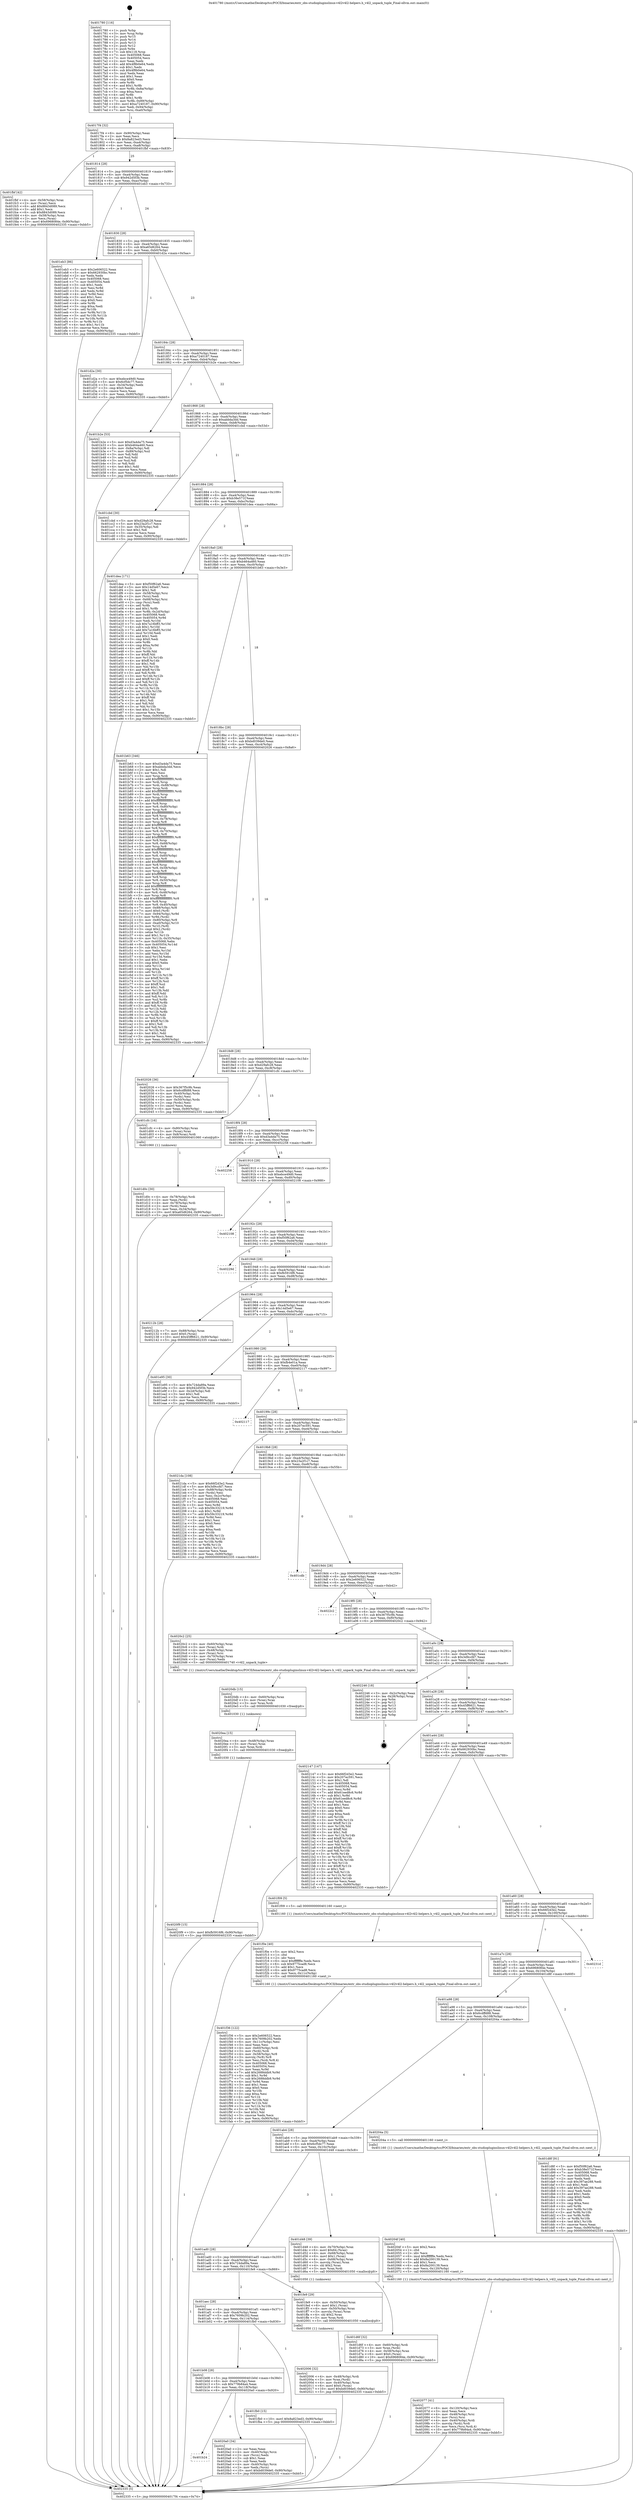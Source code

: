 digraph "0x401780" {
  label = "0x401780 (/mnt/c/Users/mathe/Desktop/tcc/POCII/binaries/extr_obs-studiopluginslinux-v4l2v4l2-helpers.h_v4l2_unpack_tuple_Final-ollvm.out::main(0))"
  labelloc = "t"
  node[shape=record]

  Entry [label="",width=0.3,height=0.3,shape=circle,fillcolor=black,style=filled]
  "0x4017f4" [label="{
     0x4017f4 [32]\l
     | [instrs]\l
     &nbsp;&nbsp;0x4017f4 \<+6\>: mov -0x90(%rbp),%eax\l
     &nbsp;&nbsp;0x4017fa \<+2\>: mov %eax,%ecx\l
     &nbsp;&nbsp;0x4017fc \<+6\>: sub $0x8a823ed3,%ecx\l
     &nbsp;&nbsp;0x401802 \<+6\>: mov %eax,-0xa4(%rbp)\l
     &nbsp;&nbsp;0x401808 \<+6\>: mov %ecx,-0xa8(%rbp)\l
     &nbsp;&nbsp;0x40180e \<+6\>: je 0000000000401fbf \<main+0x83f\>\l
  }"]
  "0x401fbf" [label="{
     0x401fbf [42]\l
     | [instrs]\l
     &nbsp;&nbsp;0x401fbf \<+4\>: mov -0x58(%rbp),%rax\l
     &nbsp;&nbsp;0x401fc3 \<+2\>: mov (%rax),%ecx\l
     &nbsp;&nbsp;0x401fc5 \<+6\>: add $0x8843d089,%ecx\l
     &nbsp;&nbsp;0x401fcb \<+3\>: add $0x1,%ecx\l
     &nbsp;&nbsp;0x401fce \<+6\>: sub $0x8843d089,%ecx\l
     &nbsp;&nbsp;0x401fd4 \<+4\>: mov -0x58(%rbp),%rax\l
     &nbsp;&nbsp;0x401fd8 \<+2\>: mov %ecx,(%rax)\l
     &nbsp;&nbsp;0x401fda \<+10\>: movl $0x6968084e,-0x90(%rbp)\l
     &nbsp;&nbsp;0x401fe4 \<+5\>: jmp 0000000000402335 \<main+0xbb5\>\l
  }"]
  "0x401814" [label="{
     0x401814 [28]\l
     | [instrs]\l
     &nbsp;&nbsp;0x401814 \<+5\>: jmp 0000000000401819 \<main+0x99\>\l
     &nbsp;&nbsp;0x401819 \<+6\>: mov -0xa4(%rbp),%eax\l
     &nbsp;&nbsp;0x40181f \<+5\>: sub $0x942d5f3b,%eax\l
     &nbsp;&nbsp;0x401824 \<+6\>: mov %eax,-0xac(%rbp)\l
     &nbsp;&nbsp;0x40182a \<+6\>: je 0000000000401eb3 \<main+0x733\>\l
  }"]
  Exit [label="",width=0.3,height=0.3,shape=circle,fillcolor=black,style=filled,peripheries=2]
  "0x401eb3" [label="{
     0x401eb3 [86]\l
     | [instrs]\l
     &nbsp;&nbsp;0x401eb3 \<+5\>: mov $0x2e606522,%eax\l
     &nbsp;&nbsp;0x401eb8 \<+5\>: mov $0x662930bc,%ecx\l
     &nbsp;&nbsp;0x401ebd \<+2\>: xor %edx,%edx\l
     &nbsp;&nbsp;0x401ebf \<+7\>: mov 0x405068,%esi\l
     &nbsp;&nbsp;0x401ec6 \<+7\>: mov 0x405054,%edi\l
     &nbsp;&nbsp;0x401ecd \<+3\>: sub $0x1,%edx\l
     &nbsp;&nbsp;0x401ed0 \<+3\>: mov %esi,%r8d\l
     &nbsp;&nbsp;0x401ed3 \<+3\>: add %edx,%r8d\l
     &nbsp;&nbsp;0x401ed6 \<+4\>: imul %r8d,%esi\l
     &nbsp;&nbsp;0x401eda \<+3\>: and $0x1,%esi\l
     &nbsp;&nbsp;0x401edd \<+3\>: cmp $0x0,%esi\l
     &nbsp;&nbsp;0x401ee0 \<+4\>: sete %r9b\l
     &nbsp;&nbsp;0x401ee4 \<+3\>: cmp $0xa,%edi\l
     &nbsp;&nbsp;0x401ee7 \<+4\>: setl %r10b\l
     &nbsp;&nbsp;0x401eeb \<+3\>: mov %r9b,%r11b\l
     &nbsp;&nbsp;0x401eee \<+3\>: and %r10b,%r11b\l
     &nbsp;&nbsp;0x401ef1 \<+3\>: xor %r10b,%r9b\l
     &nbsp;&nbsp;0x401ef4 \<+3\>: or %r9b,%r11b\l
     &nbsp;&nbsp;0x401ef7 \<+4\>: test $0x1,%r11b\l
     &nbsp;&nbsp;0x401efb \<+3\>: cmovne %ecx,%eax\l
     &nbsp;&nbsp;0x401efe \<+6\>: mov %eax,-0x90(%rbp)\l
     &nbsp;&nbsp;0x401f04 \<+5\>: jmp 0000000000402335 \<main+0xbb5\>\l
  }"]
  "0x401830" [label="{
     0x401830 [28]\l
     | [instrs]\l
     &nbsp;&nbsp;0x401830 \<+5\>: jmp 0000000000401835 \<main+0xb5\>\l
     &nbsp;&nbsp;0x401835 \<+6\>: mov -0xa4(%rbp),%eax\l
     &nbsp;&nbsp;0x40183b \<+5\>: sub $0xa65d6264,%eax\l
     &nbsp;&nbsp;0x401840 \<+6\>: mov %eax,-0xb0(%rbp)\l
     &nbsp;&nbsp;0x401846 \<+6\>: je 0000000000401d2a \<main+0x5aa\>\l
  }"]
  "0x4020f9" [label="{
     0x4020f9 [15]\l
     | [instrs]\l
     &nbsp;&nbsp;0x4020f9 \<+10\>: movl $0xfb5916f6,-0x90(%rbp)\l
     &nbsp;&nbsp;0x402103 \<+5\>: jmp 0000000000402335 \<main+0xbb5\>\l
  }"]
  "0x401d2a" [label="{
     0x401d2a [30]\l
     | [instrs]\l
     &nbsp;&nbsp;0x401d2a \<+5\>: mov $0xebce49d0,%eax\l
     &nbsp;&nbsp;0x401d2f \<+5\>: mov $0x6cf5dc77,%ecx\l
     &nbsp;&nbsp;0x401d34 \<+3\>: mov -0x34(%rbp),%edx\l
     &nbsp;&nbsp;0x401d37 \<+3\>: cmp $0x0,%edx\l
     &nbsp;&nbsp;0x401d3a \<+3\>: cmove %ecx,%eax\l
     &nbsp;&nbsp;0x401d3d \<+6\>: mov %eax,-0x90(%rbp)\l
     &nbsp;&nbsp;0x401d43 \<+5\>: jmp 0000000000402335 \<main+0xbb5\>\l
  }"]
  "0x40184c" [label="{
     0x40184c [28]\l
     | [instrs]\l
     &nbsp;&nbsp;0x40184c \<+5\>: jmp 0000000000401851 \<main+0xd1\>\l
     &nbsp;&nbsp;0x401851 \<+6\>: mov -0xa4(%rbp),%eax\l
     &nbsp;&nbsp;0x401857 \<+5\>: sub $0xa7240187,%eax\l
     &nbsp;&nbsp;0x40185c \<+6\>: mov %eax,-0xb4(%rbp)\l
     &nbsp;&nbsp;0x401862 \<+6\>: je 0000000000401b2e \<main+0x3ae\>\l
  }"]
  "0x4020ea" [label="{
     0x4020ea [15]\l
     | [instrs]\l
     &nbsp;&nbsp;0x4020ea \<+4\>: mov -0x48(%rbp),%rax\l
     &nbsp;&nbsp;0x4020ee \<+3\>: mov (%rax),%rax\l
     &nbsp;&nbsp;0x4020f1 \<+3\>: mov %rax,%rdi\l
     &nbsp;&nbsp;0x4020f4 \<+5\>: call 0000000000401030 \<free@plt\>\l
     | [calls]\l
     &nbsp;&nbsp;0x401030 \{1\} (unknown)\l
  }"]
  "0x401b2e" [label="{
     0x401b2e [53]\l
     | [instrs]\l
     &nbsp;&nbsp;0x401b2e \<+5\>: mov $0xd3a4da75,%eax\l
     &nbsp;&nbsp;0x401b33 \<+5\>: mov $0xb464a460,%ecx\l
     &nbsp;&nbsp;0x401b38 \<+6\>: mov -0x8a(%rbp),%dl\l
     &nbsp;&nbsp;0x401b3e \<+7\>: mov -0x89(%rbp),%sil\l
     &nbsp;&nbsp;0x401b45 \<+3\>: mov %dl,%dil\l
     &nbsp;&nbsp;0x401b48 \<+3\>: and %sil,%dil\l
     &nbsp;&nbsp;0x401b4b \<+3\>: xor %sil,%dl\l
     &nbsp;&nbsp;0x401b4e \<+3\>: or %dl,%dil\l
     &nbsp;&nbsp;0x401b51 \<+4\>: test $0x1,%dil\l
     &nbsp;&nbsp;0x401b55 \<+3\>: cmovne %ecx,%eax\l
     &nbsp;&nbsp;0x401b58 \<+6\>: mov %eax,-0x90(%rbp)\l
     &nbsp;&nbsp;0x401b5e \<+5\>: jmp 0000000000402335 \<main+0xbb5\>\l
  }"]
  "0x401868" [label="{
     0x401868 [28]\l
     | [instrs]\l
     &nbsp;&nbsp;0x401868 \<+5\>: jmp 000000000040186d \<main+0xed\>\l
     &nbsp;&nbsp;0x40186d \<+6\>: mov -0xa4(%rbp),%eax\l
     &nbsp;&nbsp;0x401873 \<+5\>: sub $0xabbda3dd,%eax\l
     &nbsp;&nbsp;0x401878 \<+6\>: mov %eax,-0xb8(%rbp)\l
     &nbsp;&nbsp;0x40187e \<+6\>: je 0000000000401cbd \<main+0x53d\>\l
  }"]
  "0x402335" [label="{
     0x402335 [5]\l
     | [instrs]\l
     &nbsp;&nbsp;0x402335 \<+5\>: jmp 00000000004017f4 \<main+0x74\>\l
  }"]
  "0x401780" [label="{
     0x401780 [116]\l
     | [instrs]\l
     &nbsp;&nbsp;0x401780 \<+1\>: push %rbp\l
     &nbsp;&nbsp;0x401781 \<+3\>: mov %rsp,%rbp\l
     &nbsp;&nbsp;0x401784 \<+2\>: push %r15\l
     &nbsp;&nbsp;0x401786 \<+2\>: push %r14\l
     &nbsp;&nbsp;0x401788 \<+2\>: push %r13\l
     &nbsp;&nbsp;0x40178a \<+2\>: push %r12\l
     &nbsp;&nbsp;0x40178c \<+1\>: push %rbx\l
     &nbsp;&nbsp;0x40178d \<+7\>: sub $0x118,%rsp\l
     &nbsp;&nbsp;0x401794 \<+7\>: mov 0x405068,%eax\l
     &nbsp;&nbsp;0x40179b \<+7\>: mov 0x405054,%ecx\l
     &nbsp;&nbsp;0x4017a2 \<+2\>: mov %eax,%edx\l
     &nbsp;&nbsp;0x4017a4 \<+6\>: add $0x4f8b0e64,%edx\l
     &nbsp;&nbsp;0x4017aa \<+3\>: sub $0x1,%edx\l
     &nbsp;&nbsp;0x4017ad \<+6\>: sub $0x4f8b0e64,%edx\l
     &nbsp;&nbsp;0x4017b3 \<+3\>: imul %edx,%eax\l
     &nbsp;&nbsp;0x4017b6 \<+3\>: and $0x1,%eax\l
     &nbsp;&nbsp;0x4017b9 \<+3\>: cmp $0x0,%eax\l
     &nbsp;&nbsp;0x4017bc \<+4\>: sete %r8b\l
     &nbsp;&nbsp;0x4017c0 \<+4\>: and $0x1,%r8b\l
     &nbsp;&nbsp;0x4017c4 \<+7\>: mov %r8b,-0x8a(%rbp)\l
     &nbsp;&nbsp;0x4017cb \<+3\>: cmp $0xa,%ecx\l
     &nbsp;&nbsp;0x4017ce \<+4\>: setl %r8b\l
     &nbsp;&nbsp;0x4017d2 \<+4\>: and $0x1,%r8b\l
     &nbsp;&nbsp;0x4017d6 \<+7\>: mov %r8b,-0x89(%rbp)\l
     &nbsp;&nbsp;0x4017dd \<+10\>: movl $0xa7240187,-0x90(%rbp)\l
     &nbsp;&nbsp;0x4017e7 \<+6\>: mov %edi,-0x94(%rbp)\l
     &nbsp;&nbsp;0x4017ed \<+7\>: mov %rsi,-0xa0(%rbp)\l
  }"]
  "0x4020db" [label="{
     0x4020db [15]\l
     | [instrs]\l
     &nbsp;&nbsp;0x4020db \<+4\>: mov -0x60(%rbp),%rax\l
     &nbsp;&nbsp;0x4020df \<+3\>: mov (%rax),%rax\l
     &nbsp;&nbsp;0x4020e2 \<+3\>: mov %rax,%rdi\l
     &nbsp;&nbsp;0x4020e5 \<+5\>: call 0000000000401030 \<free@plt\>\l
     | [calls]\l
     &nbsp;&nbsp;0x401030 \{1\} (unknown)\l
  }"]
  "0x401cbd" [label="{
     0x401cbd [30]\l
     | [instrs]\l
     &nbsp;&nbsp;0x401cbd \<+5\>: mov $0xd29afc28,%eax\l
     &nbsp;&nbsp;0x401cc2 \<+5\>: mov $0x23a2f1c7,%ecx\l
     &nbsp;&nbsp;0x401cc7 \<+3\>: mov -0x35(%rbp),%dl\l
     &nbsp;&nbsp;0x401cca \<+3\>: test $0x1,%dl\l
     &nbsp;&nbsp;0x401ccd \<+3\>: cmovne %ecx,%eax\l
     &nbsp;&nbsp;0x401cd0 \<+6\>: mov %eax,-0x90(%rbp)\l
     &nbsp;&nbsp;0x401cd6 \<+5\>: jmp 0000000000402335 \<main+0xbb5\>\l
  }"]
  "0x401884" [label="{
     0x401884 [28]\l
     | [instrs]\l
     &nbsp;&nbsp;0x401884 \<+5\>: jmp 0000000000401889 \<main+0x109\>\l
     &nbsp;&nbsp;0x401889 \<+6\>: mov -0xa4(%rbp),%eax\l
     &nbsp;&nbsp;0x40188f \<+5\>: sub $0xb38e571f,%eax\l
     &nbsp;&nbsp;0x401894 \<+6\>: mov %eax,-0xbc(%rbp)\l
     &nbsp;&nbsp;0x40189a \<+6\>: je 0000000000401dea \<main+0x66a\>\l
  }"]
  "0x401b24" [label="{
     0x401b24\l
  }", style=dashed]
  "0x401dea" [label="{
     0x401dea [171]\l
     | [instrs]\l
     &nbsp;&nbsp;0x401dea \<+5\>: mov $0xf50f62a6,%eax\l
     &nbsp;&nbsp;0x401def \<+5\>: mov $0x14d5e67,%ecx\l
     &nbsp;&nbsp;0x401df4 \<+2\>: mov $0x1,%dl\l
     &nbsp;&nbsp;0x401df6 \<+4\>: mov -0x58(%rbp),%rsi\l
     &nbsp;&nbsp;0x401dfa \<+2\>: mov (%rsi),%edi\l
     &nbsp;&nbsp;0x401dfc \<+4\>: mov -0x68(%rbp),%rsi\l
     &nbsp;&nbsp;0x401e00 \<+2\>: cmp (%rsi),%edi\l
     &nbsp;&nbsp;0x401e02 \<+4\>: setl %r8b\l
     &nbsp;&nbsp;0x401e06 \<+4\>: and $0x1,%r8b\l
     &nbsp;&nbsp;0x401e0a \<+4\>: mov %r8b,-0x2d(%rbp)\l
     &nbsp;&nbsp;0x401e0e \<+7\>: mov 0x405068,%edi\l
     &nbsp;&nbsp;0x401e15 \<+8\>: mov 0x405054,%r9d\l
     &nbsp;&nbsp;0x401e1d \<+3\>: mov %edi,%r10d\l
     &nbsp;&nbsp;0x401e20 \<+7\>: sub $0x7a16bff3,%r10d\l
     &nbsp;&nbsp;0x401e27 \<+4\>: sub $0x1,%r10d\l
     &nbsp;&nbsp;0x401e2b \<+7\>: add $0x7a16bff3,%r10d\l
     &nbsp;&nbsp;0x401e32 \<+4\>: imul %r10d,%edi\l
     &nbsp;&nbsp;0x401e36 \<+3\>: and $0x1,%edi\l
     &nbsp;&nbsp;0x401e39 \<+3\>: cmp $0x0,%edi\l
     &nbsp;&nbsp;0x401e3c \<+4\>: sete %r8b\l
     &nbsp;&nbsp;0x401e40 \<+4\>: cmp $0xa,%r9d\l
     &nbsp;&nbsp;0x401e44 \<+4\>: setl %r11b\l
     &nbsp;&nbsp;0x401e48 \<+3\>: mov %r8b,%bl\l
     &nbsp;&nbsp;0x401e4b \<+3\>: xor $0xff,%bl\l
     &nbsp;&nbsp;0x401e4e \<+3\>: mov %r11b,%r14b\l
     &nbsp;&nbsp;0x401e51 \<+4\>: xor $0xff,%r14b\l
     &nbsp;&nbsp;0x401e55 \<+3\>: xor $0x1,%dl\l
     &nbsp;&nbsp;0x401e58 \<+3\>: mov %bl,%r15b\l
     &nbsp;&nbsp;0x401e5b \<+4\>: and $0xff,%r15b\l
     &nbsp;&nbsp;0x401e5f \<+3\>: and %dl,%r8b\l
     &nbsp;&nbsp;0x401e62 \<+3\>: mov %r14b,%r12b\l
     &nbsp;&nbsp;0x401e65 \<+4\>: and $0xff,%r12b\l
     &nbsp;&nbsp;0x401e69 \<+3\>: and %dl,%r11b\l
     &nbsp;&nbsp;0x401e6c \<+3\>: or %r8b,%r15b\l
     &nbsp;&nbsp;0x401e6f \<+3\>: or %r11b,%r12b\l
     &nbsp;&nbsp;0x401e72 \<+3\>: xor %r12b,%r15b\l
     &nbsp;&nbsp;0x401e75 \<+3\>: or %r14b,%bl\l
     &nbsp;&nbsp;0x401e78 \<+3\>: xor $0xff,%bl\l
     &nbsp;&nbsp;0x401e7b \<+3\>: or $0x1,%dl\l
     &nbsp;&nbsp;0x401e7e \<+2\>: and %dl,%bl\l
     &nbsp;&nbsp;0x401e80 \<+3\>: or %bl,%r15b\l
     &nbsp;&nbsp;0x401e83 \<+4\>: test $0x1,%r15b\l
     &nbsp;&nbsp;0x401e87 \<+3\>: cmovne %ecx,%eax\l
     &nbsp;&nbsp;0x401e8a \<+6\>: mov %eax,-0x90(%rbp)\l
     &nbsp;&nbsp;0x401e90 \<+5\>: jmp 0000000000402335 \<main+0xbb5\>\l
  }"]
  "0x4018a0" [label="{
     0x4018a0 [28]\l
     | [instrs]\l
     &nbsp;&nbsp;0x4018a0 \<+5\>: jmp 00000000004018a5 \<main+0x125\>\l
     &nbsp;&nbsp;0x4018a5 \<+6\>: mov -0xa4(%rbp),%eax\l
     &nbsp;&nbsp;0x4018ab \<+5\>: sub $0xb464a460,%eax\l
     &nbsp;&nbsp;0x4018b0 \<+6\>: mov %eax,-0xc0(%rbp)\l
     &nbsp;&nbsp;0x4018b6 \<+6\>: je 0000000000401b63 \<main+0x3e3\>\l
  }"]
  "0x4020a0" [label="{
     0x4020a0 [34]\l
     | [instrs]\l
     &nbsp;&nbsp;0x4020a0 \<+2\>: xor %eax,%eax\l
     &nbsp;&nbsp;0x4020a2 \<+4\>: mov -0x40(%rbp),%rcx\l
     &nbsp;&nbsp;0x4020a6 \<+2\>: mov (%rcx),%edx\l
     &nbsp;&nbsp;0x4020a8 \<+3\>: sub $0x1,%eax\l
     &nbsp;&nbsp;0x4020ab \<+2\>: sub %eax,%edx\l
     &nbsp;&nbsp;0x4020ad \<+4\>: mov -0x40(%rbp),%rcx\l
     &nbsp;&nbsp;0x4020b1 \<+2\>: mov %edx,(%rcx)\l
     &nbsp;&nbsp;0x4020b3 \<+10\>: movl $0xbd039de0,-0x90(%rbp)\l
     &nbsp;&nbsp;0x4020bd \<+5\>: jmp 0000000000402335 \<main+0xbb5\>\l
  }"]
  "0x401b63" [label="{
     0x401b63 [346]\l
     | [instrs]\l
     &nbsp;&nbsp;0x401b63 \<+5\>: mov $0xd3a4da75,%eax\l
     &nbsp;&nbsp;0x401b68 \<+5\>: mov $0xabbda3dd,%ecx\l
     &nbsp;&nbsp;0x401b6d \<+2\>: mov $0x1,%dl\l
     &nbsp;&nbsp;0x401b6f \<+2\>: xor %esi,%esi\l
     &nbsp;&nbsp;0x401b71 \<+3\>: mov %rsp,%rdi\l
     &nbsp;&nbsp;0x401b74 \<+4\>: add $0xfffffffffffffff0,%rdi\l
     &nbsp;&nbsp;0x401b78 \<+3\>: mov %rdi,%rsp\l
     &nbsp;&nbsp;0x401b7b \<+7\>: mov %rdi,-0x88(%rbp)\l
     &nbsp;&nbsp;0x401b82 \<+3\>: mov %rsp,%rdi\l
     &nbsp;&nbsp;0x401b85 \<+4\>: add $0xfffffffffffffff0,%rdi\l
     &nbsp;&nbsp;0x401b89 \<+3\>: mov %rdi,%rsp\l
     &nbsp;&nbsp;0x401b8c \<+3\>: mov %rsp,%r8\l
     &nbsp;&nbsp;0x401b8f \<+4\>: add $0xfffffffffffffff0,%r8\l
     &nbsp;&nbsp;0x401b93 \<+3\>: mov %r8,%rsp\l
     &nbsp;&nbsp;0x401b96 \<+4\>: mov %r8,-0x80(%rbp)\l
     &nbsp;&nbsp;0x401b9a \<+3\>: mov %rsp,%r8\l
     &nbsp;&nbsp;0x401b9d \<+4\>: add $0xfffffffffffffff0,%r8\l
     &nbsp;&nbsp;0x401ba1 \<+3\>: mov %r8,%rsp\l
     &nbsp;&nbsp;0x401ba4 \<+4\>: mov %r8,-0x78(%rbp)\l
     &nbsp;&nbsp;0x401ba8 \<+3\>: mov %rsp,%r8\l
     &nbsp;&nbsp;0x401bab \<+4\>: add $0xfffffffffffffff0,%r8\l
     &nbsp;&nbsp;0x401baf \<+3\>: mov %r8,%rsp\l
     &nbsp;&nbsp;0x401bb2 \<+4\>: mov %r8,-0x70(%rbp)\l
     &nbsp;&nbsp;0x401bb6 \<+3\>: mov %rsp,%r8\l
     &nbsp;&nbsp;0x401bb9 \<+4\>: add $0xfffffffffffffff0,%r8\l
     &nbsp;&nbsp;0x401bbd \<+3\>: mov %r8,%rsp\l
     &nbsp;&nbsp;0x401bc0 \<+4\>: mov %r8,-0x68(%rbp)\l
     &nbsp;&nbsp;0x401bc4 \<+3\>: mov %rsp,%r8\l
     &nbsp;&nbsp;0x401bc7 \<+4\>: add $0xfffffffffffffff0,%r8\l
     &nbsp;&nbsp;0x401bcb \<+3\>: mov %r8,%rsp\l
     &nbsp;&nbsp;0x401bce \<+4\>: mov %r8,-0x60(%rbp)\l
     &nbsp;&nbsp;0x401bd2 \<+3\>: mov %rsp,%r8\l
     &nbsp;&nbsp;0x401bd5 \<+4\>: add $0xfffffffffffffff0,%r8\l
     &nbsp;&nbsp;0x401bd9 \<+3\>: mov %r8,%rsp\l
     &nbsp;&nbsp;0x401bdc \<+4\>: mov %r8,-0x58(%rbp)\l
     &nbsp;&nbsp;0x401be0 \<+3\>: mov %rsp,%r8\l
     &nbsp;&nbsp;0x401be3 \<+4\>: add $0xfffffffffffffff0,%r8\l
     &nbsp;&nbsp;0x401be7 \<+3\>: mov %r8,%rsp\l
     &nbsp;&nbsp;0x401bea \<+4\>: mov %r8,-0x50(%rbp)\l
     &nbsp;&nbsp;0x401bee \<+3\>: mov %rsp,%r8\l
     &nbsp;&nbsp;0x401bf1 \<+4\>: add $0xfffffffffffffff0,%r8\l
     &nbsp;&nbsp;0x401bf5 \<+3\>: mov %r8,%rsp\l
     &nbsp;&nbsp;0x401bf8 \<+4\>: mov %r8,-0x48(%rbp)\l
     &nbsp;&nbsp;0x401bfc \<+3\>: mov %rsp,%r8\l
     &nbsp;&nbsp;0x401bff \<+4\>: add $0xfffffffffffffff0,%r8\l
     &nbsp;&nbsp;0x401c03 \<+3\>: mov %r8,%rsp\l
     &nbsp;&nbsp;0x401c06 \<+4\>: mov %r8,-0x40(%rbp)\l
     &nbsp;&nbsp;0x401c0a \<+7\>: mov -0x88(%rbp),%r8\l
     &nbsp;&nbsp;0x401c11 \<+7\>: movl $0x0,(%r8)\l
     &nbsp;&nbsp;0x401c18 \<+7\>: mov -0x94(%rbp),%r9d\l
     &nbsp;&nbsp;0x401c1f \<+3\>: mov %r9d,(%rdi)\l
     &nbsp;&nbsp;0x401c22 \<+4\>: mov -0x80(%rbp),%r8\l
     &nbsp;&nbsp;0x401c26 \<+7\>: mov -0xa0(%rbp),%r10\l
     &nbsp;&nbsp;0x401c2d \<+3\>: mov %r10,(%r8)\l
     &nbsp;&nbsp;0x401c30 \<+3\>: cmpl $0x2,(%rdi)\l
     &nbsp;&nbsp;0x401c33 \<+4\>: setne %r11b\l
     &nbsp;&nbsp;0x401c37 \<+4\>: and $0x1,%r11b\l
     &nbsp;&nbsp;0x401c3b \<+4\>: mov %r11b,-0x35(%rbp)\l
     &nbsp;&nbsp;0x401c3f \<+7\>: mov 0x405068,%ebx\l
     &nbsp;&nbsp;0x401c46 \<+8\>: mov 0x405054,%r14d\l
     &nbsp;&nbsp;0x401c4e \<+3\>: sub $0x1,%esi\l
     &nbsp;&nbsp;0x401c51 \<+3\>: mov %ebx,%r15d\l
     &nbsp;&nbsp;0x401c54 \<+3\>: add %esi,%r15d\l
     &nbsp;&nbsp;0x401c57 \<+4\>: imul %r15d,%ebx\l
     &nbsp;&nbsp;0x401c5b \<+3\>: and $0x1,%ebx\l
     &nbsp;&nbsp;0x401c5e \<+3\>: cmp $0x0,%ebx\l
     &nbsp;&nbsp;0x401c61 \<+4\>: sete %r11b\l
     &nbsp;&nbsp;0x401c65 \<+4\>: cmp $0xa,%r14d\l
     &nbsp;&nbsp;0x401c69 \<+4\>: setl %r12b\l
     &nbsp;&nbsp;0x401c6d \<+3\>: mov %r11b,%r13b\l
     &nbsp;&nbsp;0x401c70 \<+4\>: xor $0xff,%r13b\l
     &nbsp;&nbsp;0x401c74 \<+3\>: mov %r12b,%sil\l
     &nbsp;&nbsp;0x401c77 \<+4\>: xor $0xff,%sil\l
     &nbsp;&nbsp;0x401c7b \<+3\>: xor $0x1,%dl\l
     &nbsp;&nbsp;0x401c7e \<+3\>: mov %r13b,%dil\l
     &nbsp;&nbsp;0x401c81 \<+4\>: and $0xff,%dil\l
     &nbsp;&nbsp;0x401c85 \<+3\>: and %dl,%r11b\l
     &nbsp;&nbsp;0x401c88 \<+3\>: mov %sil,%r8b\l
     &nbsp;&nbsp;0x401c8b \<+4\>: and $0xff,%r8b\l
     &nbsp;&nbsp;0x401c8f \<+3\>: and %dl,%r12b\l
     &nbsp;&nbsp;0x401c92 \<+3\>: or %r11b,%dil\l
     &nbsp;&nbsp;0x401c95 \<+3\>: or %r12b,%r8b\l
     &nbsp;&nbsp;0x401c98 \<+3\>: xor %r8b,%dil\l
     &nbsp;&nbsp;0x401c9b \<+3\>: or %sil,%r13b\l
     &nbsp;&nbsp;0x401c9e \<+4\>: xor $0xff,%r13b\l
     &nbsp;&nbsp;0x401ca2 \<+3\>: or $0x1,%dl\l
     &nbsp;&nbsp;0x401ca5 \<+3\>: and %dl,%r13b\l
     &nbsp;&nbsp;0x401ca8 \<+3\>: or %r13b,%dil\l
     &nbsp;&nbsp;0x401cab \<+4\>: test $0x1,%dil\l
     &nbsp;&nbsp;0x401caf \<+3\>: cmovne %ecx,%eax\l
     &nbsp;&nbsp;0x401cb2 \<+6\>: mov %eax,-0x90(%rbp)\l
     &nbsp;&nbsp;0x401cb8 \<+5\>: jmp 0000000000402335 \<main+0xbb5\>\l
  }"]
  "0x4018bc" [label="{
     0x4018bc [28]\l
     | [instrs]\l
     &nbsp;&nbsp;0x4018bc \<+5\>: jmp 00000000004018c1 \<main+0x141\>\l
     &nbsp;&nbsp;0x4018c1 \<+6\>: mov -0xa4(%rbp),%eax\l
     &nbsp;&nbsp;0x4018c7 \<+5\>: sub $0xbd039de0,%eax\l
     &nbsp;&nbsp;0x4018cc \<+6\>: mov %eax,-0xc4(%rbp)\l
     &nbsp;&nbsp;0x4018d2 \<+6\>: je 0000000000402026 \<main+0x8a6\>\l
  }"]
  "0x402077" [label="{
     0x402077 [41]\l
     | [instrs]\l
     &nbsp;&nbsp;0x402077 \<+6\>: mov -0x120(%rbp),%ecx\l
     &nbsp;&nbsp;0x40207d \<+3\>: imul %eax,%ecx\l
     &nbsp;&nbsp;0x402080 \<+4\>: mov -0x48(%rbp),%rsi\l
     &nbsp;&nbsp;0x402084 \<+3\>: mov (%rsi),%rsi\l
     &nbsp;&nbsp;0x402087 \<+4\>: mov -0x40(%rbp),%rdi\l
     &nbsp;&nbsp;0x40208b \<+3\>: movslq (%rdi),%rdi\l
     &nbsp;&nbsp;0x40208e \<+3\>: mov %ecx,(%rsi,%rdi,4)\l
     &nbsp;&nbsp;0x402091 \<+10\>: movl $0x779b84a4,-0x90(%rbp)\l
     &nbsp;&nbsp;0x40209b \<+5\>: jmp 0000000000402335 \<main+0xbb5\>\l
  }"]
  "0x40204f" [label="{
     0x40204f [40]\l
     | [instrs]\l
     &nbsp;&nbsp;0x40204f \<+5\>: mov $0x2,%ecx\l
     &nbsp;&nbsp;0x402054 \<+1\>: cltd\l
     &nbsp;&nbsp;0x402055 \<+2\>: idiv %ecx\l
     &nbsp;&nbsp;0x402057 \<+6\>: imul $0xfffffffe,%edx,%ecx\l
     &nbsp;&nbsp;0x40205d \<+6\>: add $0x8a200139,%ecx\l
     &nbsp;&nbsp;0x402063 \<+3\>: add $0x1,%ecx\l
     &nbsp;&nbsp;0x402066 \<+6\>: sub $0x8a200139,%ecx\l
     &nbsp;&nbsp;0x40206c \<+6\>: mov %ecx,-0x120(%rbp)\l
     &nbsp;&nbsp;0x402072 \<+5\>: call 0000000000401160 \<next_i\>\l
     | [calls]\l
     &nbsp;&nbsp;0x401160 \{1\} (/mnt/c/Users/mathe/Desktop/tcc/POCII/binaries/extr_obs-studiopluginslinux-v4l2v4l2-helpers.h_v4l2_unpack_tuple_Final-ollvm.out::next_i)\l
  }"]
  "0x402026" [label="{
     0x402026 [36]\l
     | [instrs]\l
     &nbsp;&nbsp;0x402026 \<+5\>: mov $0x367f5c9b,%eax\l
     &nbsp;&nbsp;0x40202b \<+5\>: mov $0x6cdffd88,%ecx\l
     &nbsp;&nbsp;0x402030 \<+4\>: mov -0x40(%rbp),%rdx\l
     &nbsp;&nbsp;0x402034 \<+2\>: mov (%rdx),%esi\l
     &nbsp;&nbsp;0x402036 \<+4\>: mov -0x50(%rbp),%rdx\l
     &nbsp;&nbsp;0x40203a \<+2\>: cmp (%rdx),%esi\l
     &nbsp;&nbsp;0x40203c \<+3\>: cmovl %ecx,%eax\l
     &nbsp;&nbsp;0x40203f \<+6\>: mov %eax,-0x90(%rbp)\l
     &nbsp;&nbsp;0x402045 \<+5\>: jmp 0000000000402335 \<main+0xbb5\>\l
  }"]
  "0x4018d8" [label="{
     0x4018d8 [28]\l
     | [instrs]\l
     &nbsp;&nbsp;0x4018d8 \<+5\>: jmp 00000000004018dd \<main+0x15d\>\l
     &nbsp;&nbsp;0x4018dd \<+6\>: mov -0xa4(%rbp),%eax\l
     &nbsp;&nbsp;0x4018e3 \<+5\>: sub $0xd29afc28,%eax\l
     &nbsp;&nbsp;0x4018e8 \<+6\>: mov %eax,-0xc8(%rbp)\l
     &nbsp;&nbsp;0x4018ee \<+6\>: je 0000000000401cfc \<main+0x57c\>\l
  }"]
  "0x402006" [label="{
     0x402006 [32]\l
     | [instrs]\l
     &nbsp;&nbsp;0x402006 \<+4\>: mov -0x48(%rbp),%rdi\l
     &nbsp;&nbsp;0x40200a \<+3\>: mov %rax,(%rdi)\l
     &nbsp;&nbsp;0x40200d \<+4\>: mov -0x40(%rbp),%rax\l
     &nbsp;&nbsp;0x402011 \<+6\>: movl $0x0,(%rax)\l
     &nbsp;&nbsp;0x402017 \<+10\>: movl $0xbd039de0,-0x90(%rbp)\l
     &nbsp;&nbsp;0x402021 \<+5\>: jmp 0000000000402335 \<main+0xbb5\>\l
  }"]
  "0x401cfc" [label="{
     0x401cfc [16]\l
     | [instrs]\l
     &nbsp;&nbsp;0x401cfc \<+4\>: mov -0x80(%rbp),%rax\l
     &nbsp;&nbsp;0x401d00 \<+3\>: mov (%rax),%rax\l
     &nbsp;&nbsp;0x401d03 \<+4\>: mov 0x8(%rax),%rdi\l
     &nbsp;&nbsp;0x401d07 \<+5\>: call 0000000000401060 \<atoi@plt\>\l
     | [calls]\l
     &nbsp;&nbsp;0x401060 \{1\} (unknown)\l
  }"]
  "0x4018f4" [label="{
     0x4018f4 [28]\l
     | [instrs]\l
     &nbsp;&nbsp;0x4018f4 \<+5\>: jmp 00000000004018f9 \<main+0x179\>\l
     &nbsp;&nbsp;0x4018f9 \<+6\>: mov -0xa4(%rbp),%eax\l
     &nbsp;&nbsp;0x4018ff \<+5\>: sub $0xd3a4da75,%eax\l
     &nbsp;&nbsp;0x401904 \<+6\>: mov %eax,-0xcc(%rbp)\l
     &nbsp;&nbsp;0x40190a \<+6\>: je 0000000000402258 \<main+0xad8\>\l
  }"]
  "0x401d0c" [label="{
     0x401d0c [30]\l
     | [instrs]\l
     &nbsp;&nbsp;0x401d0c \<+4\>: mov -0x78(%rbp),%rdi\l
     &nbsp;&nbsp;0x401d10 \<+2\>: mov %eax,(%rdi)\l
     &nbsp;&nbsp;0x401d12 \<+4\>: mov -0x78(%rbp),%rdi\l
     &nbsp;&nbsp;0x401d16 \<+2\>: mov (%rdi),%eax\l
     &nbsp;&nbsp;0x401d18 \<+3\>: mov %eax,-0x34(%rbp)\l
     &nbsp;&nbsp;0x401d1b \<+10\>: movl $0xa65d6264,-0x90(%rbp)\l
     &nbsp;&nbsp;0x401d25 \<+5\>: jmp 0000000000402335 \<main+0xbb5\>\l
  }"]
  "0x401b08" [label="{
     0x401b08 [28]\l
     | [instrs]\l
     &nbsp;&nbsp;0x401b08 \<+5\>: jmp 0000000000401b0d \<main+0x38d\>\l
     &nbsp;&nbsp;0x401b0d \<+6\>: mov -0xa4(%rbp),%eax\l
     &nbsp;&nbsp;0x401b13 \<+5\>: sub $0x779b84a4,%eax\l
     &nbsp;&nbsp;0x401b18 \<+6\>: mov %eax,-0x118(%rbp)\l
     &nbsp;&nbsp;0x401b1e \<+6\>: je 00000000004020a0 \<main+0x920\>\l
  }"]
  "0x402258" [label="{
     0x402258\l
  }", style=dashed]
  "0x401910" [label="{
     0x401910 [28]\l
     | [instrs]\l
     &nbsp;&nbsp;0x401910 \<+5\>: jmp 0000000000401915 \<main+0x195\>\l
     &nbsp;&nbsp;0x401915 \<+6\>: mov -0xa4(%rbp),%eax\l
     &nbsp;&nbsp;0x40191b \<+5\>: sub $0xebce49d0,%eax\l
     &nbsp;&nbsp;0x401920 \<+6\>: mov %eax,-0xd0(%rbp)\l
     &nbsp;&nbsp;0x401926 \<+6\>: je 0000000000402108 \<main+0x988\>\l
  }"]
  "0x401fb0" [label="{
     0x401fb0 [15]\l
     | [instrs]\l
     &nbsp;&nbsp;0x401fb0 \<+10\>: movl $0x8a823ed3,-0x90(%rbp)\l
     &nbsp;&nbsp;0x401fba \<+5\>: jmp 0000000000402335 \<main+0xbb5\>\l
  }"]
  "0x402108" [label="{
     0x402108\l
  }", style=dashed]
  "0x40192c" [label="{
     0x40192c [28]\l
     | [instrs]\l
     &nbsp;&nbsp;0x40192c \<+5\>: jmp 0000000000401931 \<main+0x1b1\>\l
     &nbsp;&nbsp;0x401931 \<+6\>: mov -0xa4(%rbp),%eax\l
     &nbsp;&nbsp;0x401937 \<+5\>: sub $0xf50f62a6,%eax\l
     &nbsp;&nbsp;0x40193c \<+6\>: mov %eax,-0xd4(%rbp)\l
     &nbsp;&nbsp;0x401942 \<+6\>: je 000000000040229d \<main+0xb1d\>\l
  }"]
  "0x401aec" [label="{
     0x401aec [28]\l
     | [instrs]\l
     &nbsp;&nbsp;0x401aec \<+5\>: jmp 0000000000401af1 \<main+0x371\>\l
     &nbsp;&nbsp;0x401af1 \<+6\>: mov -0xa4(%rbp),%eax\l
     &nbsp;&nbsp;0x401af7 \<+5\>: sub $0x7609b202,%eax\l
     &nbsp;&nbsp;0x401afc \<+6\>: mov %eax,-0x114(%rbp)\l
     &nbsp;&nbsp;0x401b02 \<+6\>: je 0000000000401fb0 \<main+0x830\>\l
  }"]
  "0x40229d" [label="{
     0x40229d\l
  }", style=dashed]
  "0x401948" [label="{
     0x401948 [28]\l
     | [instrs]\l
     &nbsp;&nbsp;0x401948 \<+5\>: jmp 000000000040194d \<main+0x1cd\>\l
     &nbsp;&nbsp;0x40194d \<+6\>: mov -0xa4(%rbp),%eax\l
     &nbsp;&nbsp;0x401953 \<+5\>: sub $0xfb5916f6,%eax\l
     &nbsp;&nbsp;0x401958 \<+6\>: mov %eax,-0xd8(%rbp)\l
     &nbsp;&nbsp;0x40195e \<+6\>: je 000000000040212b \<main+0x9ab\>\l
  }"]
  "0x401fe9" [label="{
     0x401fe9 [29]\l
     | [instrs]\l
     &nbsp;&nbsp;0x401fe9 \<+4\>: mov -0x50(%rbp),%rax\l
     &nbsp;&nbsp;0x401fed \<+6\>: movl $0x1,(%rax)\l
     &nbsp;&nbsp;0x401ff3 \<+4\>: mov -0x50(%rbp),%rax\l
     &nbsp;&nbsp;0x401ff7 \<+3\>: movslq (%rax),%rax\l
     &nbsp;&nbsp;0x401ffa \<+4\>: shl $0x2,%rax\l
     &nbsp;&nbsp;0x401ffe \<+3\>: mov %rax,%rdi\l
     &nbsp;&nbsp;0x402001 \<+5\>: call 0000000000401050 \<malloc@plt\>\l
     | [calls]\l
     &nbsp;&nbsp;0x401050 \{1\} (unknown)\l
  }"]
  "0x40212b" [label="{
     0x40212b [28]\l
     | [instrs]\l
     &nbsp;&nbsp;0x40212b \<+7\>: mov -0x88(%rbp),%rax\l
     &nbsp;&nbsp;0x402132 \<+6\>: movl $0x0,(%rax)\l
     &nbsp;&nbsp;0x402138 \<+10\>: movl $0x45ff6621,-0x90(%rbp)\l
     &nbsp;&nbsp;0x402142 \<+5\>: jmp 0000000000402335 \<main+0xbb5\>\l
  }"]
  "0x401964" [label="{
     0x401964 [28]\l
     | [instrs]\l
     &nbsp;&nbsp;0x401964 \<+5\>: jmp 0000000000401969 \<main+0x1e9\>\l
     &nbsp;&nbsp;0x401969 \<+6\>: mov -0xa4(%rbp),%eax\l
     &nbsp;&nbsp;0x40196f \<+5\>: sub $0x14d5e67,%eax\l
     &nbsp;&nbsp;0x401974 \<+6\>: mov %eax,-0xdc(%rbp)\l
     &nbsp;&nbsp;0x40197a \<+6\>: je 0000000000401e95 \<main+0x715\>\l
  }"]
  "0x401f36" [label="{
     0x401f36 [122]\l
     | [instrs]\l
     &nbsp;&nbsp;0x401f36 \<+5\>: mov $0x2e606522,%ecx\l
     &nbsp;&nbsp;0x401f3b \<+5\>: mov $0x7609b202,%edx\l
     &nbsp;&nbsp;0x401f40 \<+6\>: mov -0x11c(%rbp),%esi\l
     &nbsp;&nbsp;0x401f46 \<+3\>: imul %eax,%esi\l
     &nbsp;&nbsp;0x401f49 \<+4\>: mov -0x60(%rbp),%rdi\l
     &nbsp;&nbsp;0x401f4d \<+3\>: mov (%rdi),%rdi\l
     &nbsp;&nbsp;0x401f50 \<+4\>: mov -0x58(%rbp),%r8\l
     &nbsp;&nbsp;0x401f54 \<+3\>: movslq (%r8),%r8\l
     &nbsp;&nbsp;0x401f57 \<+4\>: mov %esi,(%rdi,%r8,4)\l
     &nbsp;&nbsp;0x401f5b \<+7\>: mov 0x405068,%eax\l
     &nbsp;&nbsp;0x401f62 \<+7\>: mov 0x405054,%esi\l
     &nbsp;&nbsp;0x401f69 \<+3\>: mov %eax,%r9d\l
     &nbsp;&nbsp;0x401f6c \<+7\>: add $0x2688ddb9,%r9d\l
     &nbsp;&nbsp;0x401f73 \<+4\>: sub $0x1,%r9d\l
     &nbsp;&nbsp;0x401f77 \<+7\>: sub $0x2688ddb9,%r9d\l
     &nbsp;&nbsp;0x401f7e \<+4\>: imul %r9d,%eax\l
     &nbsp;&nbsp;0x401f82 \<+3\>: and $0x1,%eax\l
     &nbsp;&nbsp;0x401f85 \<+3\>: cmp $0x0,%eax\l
     &nbsp;&nbsp;0x401f88 \<+4\>: sete %r10b\l
     &nbsp;&nbsp;0x401f8c \<+3\>: cmp $0xa,%esi\l
     &nbsp;&nbsp;0x401f8f \<+4\>: setl %r11b\l
     &nbsp;&nbsp;0x401f93 \<+3\>: mov %r10b,%bl\l
     &nbsp;&nbsp;0x401f96 \<+3\>: and %r11b,%bl\l
     &nbsp;&nbsp;0x401f99 \<+3\>: xor %r11b,%r10b\l
     &nbsp;&nbsp;0x401f9c \<+3\>: or %r10b,%bl\l
     &nbsp;&nbsp;0x401f9f \<+3\>: test $0x1,%bl\l
     &nbsp;&nbsp;0x401fa2 \<+3\>: cmovne %edx,%ecx\l
     &nbsp;&nbsp;0x401fa5 \<+6\>: mov %ecx,-0x90(%rbp)\l
     &nbsp;&nbsp;0x401fab \<+5\>: jmp 0000000000402335 \<main+0xbb5\>\l
  }"]
  "0x401e95" [label="{
     0x401e95 [30]\l
     | [instrs]\l
     &nbsp;&nbsp;0x401e95 \<+5\>: mov $0x724da89a,%eax\l
     &nbsp;&nbsp;0x401e9a \<+5\>: mov $0x942d5f3b,%ecx\l
     &nbsp;&nbsp;0x401e9f \<+3\>: mov -0x2d(%rbp),%dl\l
     &nbsp;&nbsp;0x401ea2 \<+3\>: test $0x1,%dl\l
     &nbsp;&nbsp;0x401ea5 \<+3\>: cmovne %ecx,%eax\l
     &nbsp;&nbsp;0x401ea8 \<+6\>: mov %eax,-0x90(%rbp)\l
     &nbsp;&nbsp;0x401eae \<+5\>: jmp 0000000000402335 \<main+0xbb5\>\l
  }"]
  "0x401980" [label="{
     0x401980 [28]\l
     | [instrs]\l
     &nbsp;&nbsp;0x401980 \<+5\>: jmp 0000000000401985 \<main+0x205\>\l
     &nbsp;&nbsp;0x401985 \<+6\>: mov -0xa4(%rbp),%eax\l
     &nbsp;&nbsp;0x40198b \<+5\>: sub $0xfb4e01a,%eax\l
     &nbsp;&nbsp;0x401990 \<+6\>: mov %eax,-0xe0(%rbp)\l
     &nbsp;&nbsp;0x401996 \<+6\>: je 0000000000402117 \<main+0x997\>\l
  }"]
  "0x401f0e" [label="{
     0x401f0e [40]\l
     | [instrs]\l
     &nbsp;&nbsp;0x401f0e \<+5\>: mov $0x2,%ecx\l
     &nbsp;&nbsp;0x401f13 \<+1\>: cltd\l
     &nbsp;&nbsp;0x401f14 \<+2\>: idiv %ecx\l
     &nbsp;&nbsp;0x401f16 \<+6\>: imul $0xfffffffe,%edx,%ecx\l
     &nbsp;&nbsp;0x401f1c \<+6\>: sub $0x9775cad8,%ecx\l
     &nbsp;&nbsp;0x401f22 \<+3\>: add $0x1,%ecx\l
     &nbsp;&nbsp;0x401f25 \<+6\>: add $0x9775cad8,%ecx\l
     &nbsp;&nbsp;0x401f2b \<+6\>: mov %ecx,-0x11c(%rbp)\l
     &nbsp;&nbsp;0x401f31 \<+5\>: call 0000000000401160 \<next_i\>\l
     | [calls]\l
     &nbsp;&nbsp;0x401160 \{1\} (/mnt/c/Users/mathe/Desktop/tcc/POCII/binaries/extr_obs-studiopluginslinux-v4l2v4l2-helpers.h_v4l2_unpack_tuple_Final-ollvm.out::next_i)\l
  }"]
  "0x402117" [label="{
     0x402117\l
  }", style=dashed]
  "0x40199c" [label="{
     0x40199c [28]\l
     | [instrs]\l
     &nbsp;&nbsp;0x40199c \<+5\>: jmp 00000000004019a1 \<main+0x221\>\l
     &nbsp;&nbsp;0x4019a1 \<+6\>: mov -0xa4(%rbp),%eax\l
     &nbsp;&nbsp;0x4019a7 \<+5\>: sub $0x207ec591,%eax\l
     &nbsp;&nbsp;0x4019ac \<+6\>: mov %eax,-0xe4(%rbp)\l
     &nbsp;&nbsp;0x4019b2 \<+6\>: je 00000000004021da \<main+0xa5a\>\l
  }"]
  "0x401d6f" [label="{
     0x401d6f [32]\l
     | [instrs]\l
     &nbsp;&nbsp;0x401d6f \<+4\>: mov -0x60(%rbp),%rdi\l
     &nbsp;&nbsp;0x401d73 \<+3\>: mov %rax,(%rdi)\l
     &nbsp;&nbsp;0x401d76 \<+4\>: mov -0x58(%rbp),%rax\l
     &nbsp;&nbsp;0x401d7a \<+6\>: movl $0x0,(%rax)\l
     &nbsp;&nbsp;0x401d80 \<+10\>: movl $0x6968084e,-0x90(%rbp)\l
     &nbsp;&nbsp;0x401d8a \<+5\>: jmp 0000000000402335 \<main+0xbb5\>\l
  }"]
  "0x4021da" [label="{
     0x4021da [108]\l
     | [instrs]\l
     &nbsp;&nbsp;0x4021da \<+5\>: mov $0x66f2d3e2,%eax\l
     &nbsp;&nbsp;0x4021df \<+5\>: mov $0x3d9ccfd7,%ecx\l
     &nbsp;&nbsp;0x4021e4 \<+7\>: mov -0x88(%rbp),%rdx\l
     &nbsp;&nbsp;0x4021eb \<+2\>: mov (%rdx),%esi\l
     &nbsp;&nbsp;0x4021ed \<+3\>: mov %esi,-0x2c(%rbp)\l
     &nbsp;&nbsp;0x4021f0 \<+7\>: mov 0x405068,%esi\l
     &nbsp;&nbsp;0x4021f7 \<+7\>: mov 0x405054,%edi\l
     &nbsp;&nbsp;0x4021fe \<+3\>: mov %esi,%r8d\l
     &nbsp;&nbsp;0x402201 \<+7\>: sub $0x59c33219,%r8d\l
     &nbsp;&nbsp;0x402208 \<+4\>: sub $0x1,%r8d\l
     &nbsp;&nbsp;0x40220c \<+7\>: add $0x59c33219,%r8d\l
     &nbsp;&nbsp;0x402213 \<+4\>: imul %r8d,%esi\l
     &nbsp;&nbsp;0x402217 \<+3\>: and $0x1,%esi\l
     &nbsp;&nbsp;0x40221a \<+3\>: cmp $0x0,%esi\l
     &nbsp;&nbsp;0x40221d \<+4\>: sete %r9b\l
     &nbsp;&nbsp;0x402221 \<+3\>: cmp $0xa,%edi\l
     &nbsp;&nbsp;0x402224 \<+4\>: setl %r10b\l
     &nbsp;&nbsp;0x402228 \<+3\>: mov %r9b,%r11b\l
     &nbsp;&nbsp;0x40222b \<+3\>: and %r10b,%r11b\l
     &nbsp;&nbsp;0x40222e \<+3\>: xor %r10b,%r9b\l
     &nbsp;&nbsp;0x402231 \<+3\>: or %r9b,%r11b\l
     &nbsp;&nbsp;0x402234 \<+4\>: test $0x1,%r11b\l
     &nbsp;&nbsp;0x402238 \<+3\>: cmovne %ecx,%eax\l
     &nbsp;&nbsp;0x40223b \<+6\>: mov %eax,-0x90(%rbp)\l
     &nbsp;&nbsp;0x402241 \<+5\>: jmp 0000000000402335 \<main+0xbb5\>\l
  }"]
  "0x4019b8" [label="{
     0x4019b8 [28]\l
     | [instrs]\l
     &nbsp;&nbsp;0x4019b8 \<+5\>: jmp 00000000004019bd \<main+0x23d\>\l
     &nbsp;&nbsp;0x4019bd \<+6\>: mov -0xa4(%rbp),%eax\l
     &nbsp;&nbsp;0x4019c3 \<+5\>: sub $0x23a2f1c7,%eax\l
     &nbsp;&nbsp;0x4019c8 \<+6\>: mov %eax,-0xe8(%rbp)\l
     &nbsp;&nbsp;0x4019ce \<+6\>: je 0000000000401cdb \<main+0x55b\>\l
  }"]
  "0x401ad0" [label="{
     0x401ad0 [28]\l
     | [instrs]\l
     &nbsp;&nbsp;0x401ad0 \<+5\>: jmp 0000000000401ad5 \<main+0x355\>\l
     &nbsp;&nbsp;0x401ad5 \<+6\>: mov -0xa4(%rbp),%eax\l
     &nbsp;&nbsp;0x401adb \<+5\>: sub $0x724da89a,%eax\l
     &nbsp;&nbsp;0x401ae0 \<+6\>: mov %eax,-0x110(%rbp)\l
     &nbsp;&nbsp;0x401ae6 \<+6\>: je 0000000000401fe9 \<main+0x869\>\l
  }"]
  "0x401cdb" [label="{
     0x401cdb\l
  }", style=dashed]
  "0x4019d4" [label="{
     0x4019d4 [28]\l
     | [instrs]\l
     &nbsp;&nbsp;0x4019d4 \<+5\>: jmp 00000000004019d9 \<main+0x259\>\l
     &nbsp;&nbsp;0x4019d9 \<+6\>: mov -0xa4(%rbp),%eax\l
     &nbsp;&nbsp;0x4019df \<+5\>: sub $0x2e606522,%eax\l
     &nbsp;&nbsp;0x4019e4 \<+6\>: mov %eax,-0xec(%rbp)\l
     &nbsp;&nbsp;0x4019ea \<+6\>: je 00000000004022c2 \<main+0xb42\>\l
  }"]
  "0x401d48" [label="{
     0x401d48 [39]\l
     | [instrs]\l
     &nbsp;&nbsp;0x401d48 \<+4\>: mov -0x70(%rbp),%rax\l
     &nbsp;&nbsp;0x401d4c \<+6\>: movl $0x64,(%rax)\l
     &nbsp;&nbsp;0x401d52 \<+4\>: mov -0x68(%rbp),%rax\l
     &nbsp;&nbsp;0x401d56 \<+6\>: movl $0x1,(%rax)\l
     &nbsp;&nbsp;0x401d5c \<+4\>: mov -0x68(%rbp),%rax\l
     &nbsp;&nbsp;0x401d60 \<+3\>: movslq (%rax),%rax\l
     &nbsp;&nbsp;0x401d63 \<+4\>: shl $0x2,%rax\l
     &nbsp;&nbsp;0x401d67 \<+3\>: mov %rax,%rdi\l
     &nbsp;&nbsp;0x401d6a \<+5\>: call 0000000000401050 \<malloc@plt\>\l
     | [calls]\l
     &nbsp;&nbsp;0x401050 \{1\} (unknown)\l
  }"]
  "0x4022c2" [label="{
     0x4022c2\l
  }", style=dashed]
  "0x4019f0" [label="{
     0x4019f0 [28]\l
     | [instrs]\l
     &nbsp;&nbsp;0x4019f0 \<+5\>: jmp 00000000004019f5 \<main+0x275\>\l
     &nbsp;&nbsp;0x4019f5 \<+6\>: mov -0xa4(%rbp),%eax\l
     &nbsp;&nbsp;0x4019fb \<+5\>: sub $0x367f5c9b,%eax\l
     &nbsp;&nbsp;0x401a00 \<+6\>: mov %eax,-0xf0(%rbp)\l
     &nbsp;&nbsp;0x401a06 \<+6\>: je 00000000004020c2 \<main+0x942\>\l
  }"]
  "0x401ab4" [label="{
     0x401ab4 [28]\l
     | [instrs]\l
     &nbsp;&nbsp;0x401ab4 \<+5\>: jmp 0000000000401ab9 \<main+0x339\>\l
     &nbsp;&nbsp;0x401ab9 \<+6\>: mov -0xa4(%rbp),%eax\l
     &nbsp;&nbsp;0x401abf \<+5\>: sub $0x6cf5dc77,%eax\l
     &nbsp;&nbsp;0x401ac4 \<+6\>: mov %eax,-0x10c(%rbp)\l
     &nbsp;&nbsp;0x401aca \<+6\>: je 0000000000401d48 \<main+0x5c8\>\l
  }"]
  "0x4020c2" [label="{
     0x4020c2 [25]\l
     | [instrs]\l
     &nbsp;&nbsp;0x4020c2 \<+4\>: mov -0x60(%rbp),%rax\l
     &nbsp;&nbsp;0x4020c6 \<+3\>: mov (%rax),%rdi\l
     &nbsp;&nbsp;0x4020c9 \<+4\>: mov -0x48(%rbp),%rax\l
     &nbsp;&nbsp;0x4020cd \<+3\>: mov (%rax),%rsi\l
     &nbsp;&nbsp;0x4020d0 \<+4\>: mov -0x70(%rbp),%rax\l
     &nbsp;&nbsp;0x4020d4 \<+2\>: mov (%rax),%edx\l
     &nbsp;&nbsp;0x4020d6 \<+5\>: call 0000000000401740 \<v4l2_unpack_tuple\>\l
     | [calls]\l
     &nbsp;&nbsp;0x401740 \{1\} (/mnt/c/Users/mathe/Desktop/tcc/POCII/binaries/extr_obs-studiopluginslinux-v4l2v4l2-helpers.h_v4l2_unpack_tuple_Final-ollvm.out::v4l2_unpack_tuple)\l
  }"]
  "0x401a0c" [label="{
     0x401a0c [28]\l
     | [instrs]\l
     &nbsp;&nbsp;0x401a0c \<+5\>: jmp 0000000000401a11 \<main+0x291\>\l
     &nbsp;&nbsp;0x401a11 \<+6\>: mov -0xa4(%rbp),%eax\l
     &nbsp;&nbsp;0x401a17 \<+5\>: sub $0x3d9ccfd7,%eax\l
     &nbsp;&nbsp;0x401a1c \<+6\>: mov %eax,-0xf4(%rbp)\l
     &nbsp;&nbsp;0x401a22 \<+6\>: je 0000000000402246 \<main+0xac6\>\l
  }"]
  "0x40204a" [label="{
     0x40204a [5]\l
     | [instrs]\l
     &nbsp;&nbsp;0x40204a \<+5\>: call 0000000000401160 \<next_i\>\l
     | [calls]\l
     &nbsp;&nbsp;0x401160 \{1\} (/mnt/c/Users/mathe/Desktop/tcc/POCII/binaries/extr_obs-studiopluginslinux-v4l2v4l2-helpers.h_v4l2_unpack_tuple_Final-ollvm.out::next_i)\l
  }"]
  "0x402246" [label="{
     0x402246 [18]\l
     | [instrs]\l
     &nbsp;&nbsp;0x402246 \<+3\>: mov -0x2c(%rbp),%eax\l
     &nbsp;&nbsp;0x402249 \<+4\>: lea -0x28(%rbp),%rsp\l
     &nbsp;&nbsp;0x40224d \<+1\>: pop %rbx\l
     &nbsp;&nbsp;0x40224e \<+2\>: pop %r12\l
     &nbsp;&nbsp;0x402250 \<+2\>: pop %r13\l
     &nbsp;&nbsp;0x402252 \<+2\>: pop %r14\l
     &nbsp;&nbsp;0x402254 \<+2\>: pop %r15\l
     &nbsp;&nbsp;0x402256 \<+1\>: pop %rbp\l
     &nbsp;&nbsp;0x402257 \<+1\>: ret\l
  }"]
  "0x401a28" [label="{
     0x401a28 [28]\l
     | [instrs]\l
     &nbsp;&nbsp;0x401a28 \<+5\>: jmp 0000000000401a2d \<main+0x2ad\>\l
     &nbsp;&nbsp;0x401a2d \<+6\>: mov -0xa4(%rbp),%eax\l
     &nbsp;&nbsp;0x401a33 \<+5\>: sub $0x45ff6621,%eax\l
     &nbsp;&nbsp;0x401a38 \<+6\>: mov %eax,-0xf8(%rbp)\l
     &nbsp;&nbsp;0x401a3e \<+6\>: je 0000000000402147 \<main+0x9c7\>\l
  }"]
  "0x401a98" [label="{
     0x401a98 [28]\l
     | [instrs]\l
     &nbsp;&nbsp;0x401a98 \<+5\>: jmp 0000000000401a9d \<main+0x31d\>\l
     &nbsp;&nbsp;0x401a9d \<+6\>: mov -0xa4(%rbp),%eax\l
     &nbsp;&nbsp;0x401aa3 \<+5\>: sub $0x6cdffd88,%eax\l
     &nbsp;&nbsp;0x401aa8 \<+6\>: mov %eax,-0x108(%rbp)\l
     &nbsp;&nbsp;0x401aae \<+6\>: je 000000000040204a \<main+0x8ca\>\l
  }"]
  "0x402147" [label="{
     0x402147 [147]\l
     | [instrs]\l
     &nbsp;&nbsp;0x402147 \<+5\>: mov $0x66f2d3e2,%eax\l
     &nbsp;&nbsp;0x40214c \<+5\>: mov $0x207ec591,%ecx\l
     &nbsp;&nbsp;0x402151 \<+2\>: mov $0x1,%dl\l
     &nbsp;&nbsp;0x402153 \<+7\>: mov 0x405068,%esi\l
     &nbsp;&nbsp;0x40215a \<+7\>: mov 0x405054,%edi\l
     &nbsp;&nbsp;0x402161 \<+3\>: mov %esi,%r8d\l
     &nbsp;&nbsp;0x402164 \<+7\>: add $0x61eed8c6,%r8d\l
     &nbsp;&nbsp;0x40216b \<+4\>: sub $0x1,%r8d\l
     &nbsp;&nbsp;0x40216f \<+7\>: sub $0x61eed8c6,%r8d\l
     &nbsp;&nbsp;0x402176 \<+4\>: imul %r8d,%esi\l
     &nbsp;&nbsp;0x40217a \<+3\>: and $0x1,%esi\l
     &nbsp;&nbsp;0x40217d \<+3\>: cmp $0x0,%esi\l
     &nbsp;&nbsp;0x402180 \<+4\>: sete %r9b\l
     &nbsp;&nbsp;0x402184 \<+3\>: cmp $0xa,%edi\l
     &nbsp;&nbsp;0x402187 \<+4\>: setl %r10b\l
     &nbsp;&nbsp;0x40218b \<+3\>: mov %r9b,%r11b\l
     &nbsp;&nbsp;0x40218e \<+4\>: xor $0xff,%r11b\l
     &nbsp;&nbsp;0x402192 \<+3\>: mov %r10b,%bl\l
     &nbsp;&nbsp;0x402195 \<+3\>: xor $0xff,%bl\l
     &nbsp;&nbsp;0x402198 \<+3\>: xor $0x1,%dl\l
     &nbsp;&nbsp;0x40219b \<+3\>: mov %r11b,%r14b\l
     &nbsp;&nbsp;0x40219e \<+4\>: and $0xff,%r14b\l
     &nbsp;&nbsp;0x4021a2 \<+3\>: and %dl,%r9b\l
     &nbsp;&nbsp;0x4021a5 \<+3\>: mov %bl,%r15b\l
     &nbsp;&nbsp;0x4021a8 \<+4\>: and $0xff,%r15b\l
     &nbsp;&nbsp;0x4021ac \<+3\>: and %dl,%r10b\l
     &nbsp;&nbsp;0x4021af \<+3\>: or %r9b,%r14b\l
     &nbsp;&nbsp;0x4021b2 \<+3\>: or %r10b,%r15b\l
     &nbsp;&nbsp;0x4021b5 \<+3\>: xor %r15b,%r14b\l
     &nbsp;&nbsp;0x4021b8 \<+3\>: or %bl,%r11b\l
     &nbsp;&nbsp;0x4021bb \<+4\>: xor $0xff,%r11b\l
     &nbsp;&nbsp;0x4021bf \<+3\>: or $0x1,%dl\l
     &nbsp;&nbsp;0x4021c2 \<+3\>: and %dl,%r11b\l
     &nbsp;&nbsp;0x4021c5 \<+3\>: or %r11b,%r14b\l
     &nbsp;&nbsp;0x4021c8 \<+4\>: test $0x1,%r14b\l
     &nbsp;&nbsp;0x4021cc \<+3\>: cmovne %ecx,%eax\l
     &nbsp;&nbsp;0x4021cf \<+6\>: mov %eax,-0x90(%rbp)\l
     &nbsp;&nbsp;0x4021d5 \<+5\>: jmp 0000000000402335 \<main+0xbb5\>\l
  }"]
  "0x401a44" [label="{
     0x401a44 [28]\l
     | [instrs]\l
     &nbsp;&nbsp;0x401a44 \<+5\>: jmp 0000000000401a49 \<main+0x2c9\>\l
     &nbsp;&nbsp;0x401a49 \<+6\>: mov -0xa4(%rbp),%eax\l
     &nbsp;&nbsp;0x401a4f \<+5\>: sub $0x662930bc,%eax\l
     &nbsp;&nbsp;0x401a54 \<+6\>: mov %eax,-0xfc(%rbp)\l
     &nbsp;&nbsp;0x401a5a \<+6\>: je 0000000000401f09 \<main+0x789\>\l
  }"]
  "0x401d8f" [label="{
     0x401d8f [91]\l
     | [instrs]\l
     &nbsp;&nbsp;0x401d8f \<+5\>: mov $0xf50f62a6,%eax\l
     &nbsp;&nbsp;0x401d94 \<+5\>: mov $0xb38e571f,%ecx\l
     &nbsp;&nbsp;0x401d99 \<+7\>: mov 0x405068,%edx\l
     &nbsp;&nbsp;0x401da0 \<+7\>: mov 0x405054,%esi\l
     &nbsp;&nbsp;0x401da7 \<+2\>: mov %edx,%edi\l
     &nbsp;&nbsp;0x401da9 \<+6\>: sub $0x397ae288,%edi\l
     &nbsp;&nbsp;0x401daf \<+3\>: sub $0x1,%edi\l
     &nbsp;&nbsp;0x401db2 \<+6\>: add $0x397ae288,%edi\l
     &nbsp;&nbsp;0x401db8 \<+3\>: imul %edi,%edx\l
     &nbsp;&nbsp;0x401dbb \<+3\>: and $0x1,%edx\l
     &nbsp;&nbsp;0x401dbe \<+3\>: cmp $0x0,%edx\l
     &nbsp;&nbsp;0x401dc1 \<+4\>: sete %r8b\l
     &nbsp;&nbsp;0x401dc5 \<+3\>: cmp $0xa,%esi\l
     &nbsp;&nbsp;0x401dc8 \<+4\>: setl %r9b\l
     &nbsp;&nbsp;0x401dcc \<+3\>: mov %r8b,%r10b\l
     &nbsp;&nbsp;0x401dcf \<+3\>: and %r9b,%r10b\l
     &nbsp;&nbsp;0x401dd2 \<+3\>: xor %r9b,%r8b\l
     &nbsp;&nbsp;0x401dd5 \<+3\>: or %r8b,%r10b\l
     &nbsp;&nbsp;0x401dd8 \<+4\>: test $0x1,%r10b\l
     &nbsp;&nbsp;0x401ddc \<+3\>: cmovne %ecx,%eax\l
     &nbsp;&nbsp;0x401ddf \<+6\>: mov %eax,-0x90(%rbp)\l
     &nbsp;&nbsp;0x401de5 \<+5\>: jmp 0000000000402335 \<main+0xbb5\>\l
  }"]
  "0x401f09" [label="{
     0x401f09 [5]\l
     | [instrs]\l
     &nbsp;&nbsp;0x401f09 \<+5\>: call 0000000000401160 \<next_i\>\l
     | [calls]\l
     &nbsp;&nbsp;0x401160 \{1\} (/mnt/c/Users/mathe/Desktop/tcc/POCII/binaries/extr_obs-studiopluginslinux-v4l2v4l2-helpers.h_v4l2_unpack_tuple_Final-ollvm.out::next_i)\l
  }"]
  "0x401a60" [label="{
     0x401a60 [28]\l
     | [instrs]\l
     &nbsp;&nbsp;0x401a60 \<+5\>: jmp 0000000000401a65 \<main+0x2e5\>\l
     &nbsp;&nbsp;0x401a65 \<+6\>: mov -0xa4(%rbp),%eax\l
     &nbsp;&nbsp;0x401a6b \<+5\>: sub $0x66f2d3e2,%eax\l
     &nbsp;&nbsp;0x401a70 \<+6\>: mov %eax,-0x100(%rbp)\l
     &nbsp;&nbsp;0x401a76 \<+6\>: je 000000000040231d \<main+0xb9d\>\l
  }"]
  "0x401a7c" [label="{
     0x401a7c [28]\l
     | [instrs]\l
     &nbsp;&nbsp;0x401a7c \<+5\>: jmp 0000000000401a81 \<main+0x301\>\l
     &nbsp;&nbsp;0x401a81 \<+6\>: mov -0xa4(%rbp),%eax\l
     &nbsp;&nbsp;0x401a87 \<+5\>: sub $0x6968084e,%eax\l
     &nbsp;&nbsp;0x401a8c \<+6\>: mov %eax,-0x104(%rbp)\l
     &nbsp;&nbsp;0x401a92 \<+6\>: je 0000000000401d8f \<main+0x60f\>\l
  }"]
  "0x40231d" [label="{
     0x40231d\l
  }", style=dashed]
  Entry -> "0x401780" [label=" 1"]
  "0x4017f4" -> "0x401fbf" [label=" 1"]
  "0x4017f4" -> "0x401814" [label=" 25"]
  "0x402246" -> Exit [label=" 1"]
  "0x401814" -> "0x401eb3" [label=" 1"]
  "0x401814" -> "0x401830" [label=" 24"]
  "0x4021da" -> "0x402335" [label=" 1"]
  "0x401830" -> "0x401d2a" [label=" 1"]
  "0x401830" -> "0x40184c" [label=" 23"]
  "0x402147" -> "0x402335" [label=" 1"]
  "0x40184c" -> "0x401b2e" [label=" 1"]
  "0x40184c" -> "0x401868" [label=" 22"]
  "0x401b2e" -> "0x402335" [label=" 1"]
  "0x401780" -> "0x4017f4" [label=" 1"]
  "0x402335" -> "0x4017f4" [label=" 25"]
  "0x40212b" -> "0x402335" [label=" 1"]
  "0x401868" -> "0x401cbd" [label=" 1"]
  "0x401868" -> "0x401884" [label=" 21"]
  "0x4020f9" -> "0x402335" [label=" 1"]
  "0x401884" -> "0x401dea" [label=" 2"]
  "0x401884" -> "0x4018a0" [label=" 19"]
  "0x4020ea" -> "0x4020f9" [label=" 1"]
  "0x4018a0" -> "0x401b63" [label=" 1"]
  "0x4018a0" -> "0x4018bc" [label=" 18"]
  "0x4020db" -> "0x4020ea" [label=" 1"]
  "0x401b63" -> "0x402335" [label=" 1"]
  "0x401cbd" -> "0x402335" [label=" 1"]
  "0x4020a0" -> "0x402335" [label=" 1"]
  "0x4018bc" -> "0x402026" [label=" 2"]
  "0x4018bc" -> "0x4018d8" [label=" 16"]
  "0x401b08" -> "0x401b24" [label=" 0"]
  "0x4018d8" -> "0x401cfc" [label=" 1"]
  "0x4018d8" -> "0x4018f4" [label=" 15"]
  "0x401cfc" -> "0x401d0c" [label=" 1"]
  "0x401d0c" -> "0x402335" [label=" 1"]
  "0x401d2a" -> "0x402335" [label=" 1"]
  "0x401b08" -> "0x4020a0" [label=" 1"]
  "0x4018f4" -> "0x402258" [label=" 0"]
  "0x4018f4" -> "0x401910" [label=" 15"]
  "0x4020c2" -> "0x4020db" [label=" 1"]
  "0x401910" -> "0x402108" [label=" 0"]
  "0x401910" -> "0x40192c" [label=" 15"]
  "0x402077" -> "0x402335" [label=" 1"]
  "0x40192c" -> "0x40229d" [label=" 0"]
  "0x40192c" -> "0x401948" [label=" 15"]
  "0x40204a" -> "0x40204f" [label=" 1"]
  "0x401948" -> "0x40212b" [label=" 1"]
  "0x401948" -> "0x401964" [label=" 14"]
  "0x402026" -> "0x402335" [label=" 2"]
  "0x401964" -> "0x401e95" [label=" 2"]
  "0x401964" -> "0x401980" [label=" 12"]
  "0x401fe9" -> "0x402006" [label=" 1"]
  "0x401980" -> "0x402117" [label=" 0"]
  "0x401980" -> "0x40199c" [label=" 12"]
  "0x401fbf" -> "0x402335" [label=" 1"]
  "0x40199c" -> "0x4021da" [label=" 1"]
  "0x40199c" -> "0x4019b8" [label=" 11"]
  "0x401fb0" -> "0x402335" [label=" 1"]
  "0x4019b8" -> "0x401cdb" [label=" 0"]
  "0x4019b8" -> "0x4019d4" [label=" 11"]
  "0x401aec" -> "0x401b08" [label=" 1"]
  "0x4019d4" -> "0x4022c2" [label=" 0"]
  "0x4019d4" -> "0x4019f0" [label=" 11"]
  "0x401aec" -> "0x401fb0" [label=" 1"]
  "0x4019f0" -> "0x4020c2" [label=" 1"]
  "0x4019f0" -> "0x401a0c" [label=" 10"]
  "0x401ad0" -> "0x401aec" [label=" 2"]
  "0x401a0c" -> "0x402246" [label=" 1"]
  "0x401a0c" -> "0x401a28" [label=" 9"]
  "0x401ad0" -> "0x401fe9" [label=" 1"]
  "0x401a28" -> "0x402147" [label=" 1"]
  "0x401a28" -> "0x401a44" [label=" 8"]
  "0x401f36" -> "0x402335" [label=" 1"]
  "0x401a44" -> "0x401f09" [label=" 1"]
  "0x401a44" -> "0x401a60" [label=" 7"]
  "0x401f0e" -> "0x401f36" [label=" 1"]
  "0x401a60" -> "0x40231d" [label=" 0"]
  "0x401a60" -> "0x401a7c" [label=" 7"]
  "0x401f09" -> "0x401f0e" [label=" 1"]
  "0x401a7c" -> "0x401d8f" [label=" 2"]
  "0x401a7c" -> "0x401a98" [label=" 5"]
  "0x402006" -> "0x402335" [label=" 1"]
  "0x401a98" -> "0x40204a" [label=" 1"]
  "0x401a98" -> "0x401ab4" [label=" 4"]
  "0x40204f" -> "0x402077" [label=" 1"]
  "0x401ab4" -> "0x401d48" [label=" 1"]
  "0x401ab4" -> "0x401ad0" [label=" 3"]
  "0x401d48" -> "0x401d6f" [label=" 1"]
  "0x401d6f" -> "0x402335" [label=" 1"]
  "0x401d8f" -> "0x402335" [label=" 2"]
  "0x401dea" -> "0x402335" [label=" 2"]
  "0x401e95" -> "0x402335" [label=" 2"]
  "0x401eb3" -> "0x402335" [label=" 1"]
}
